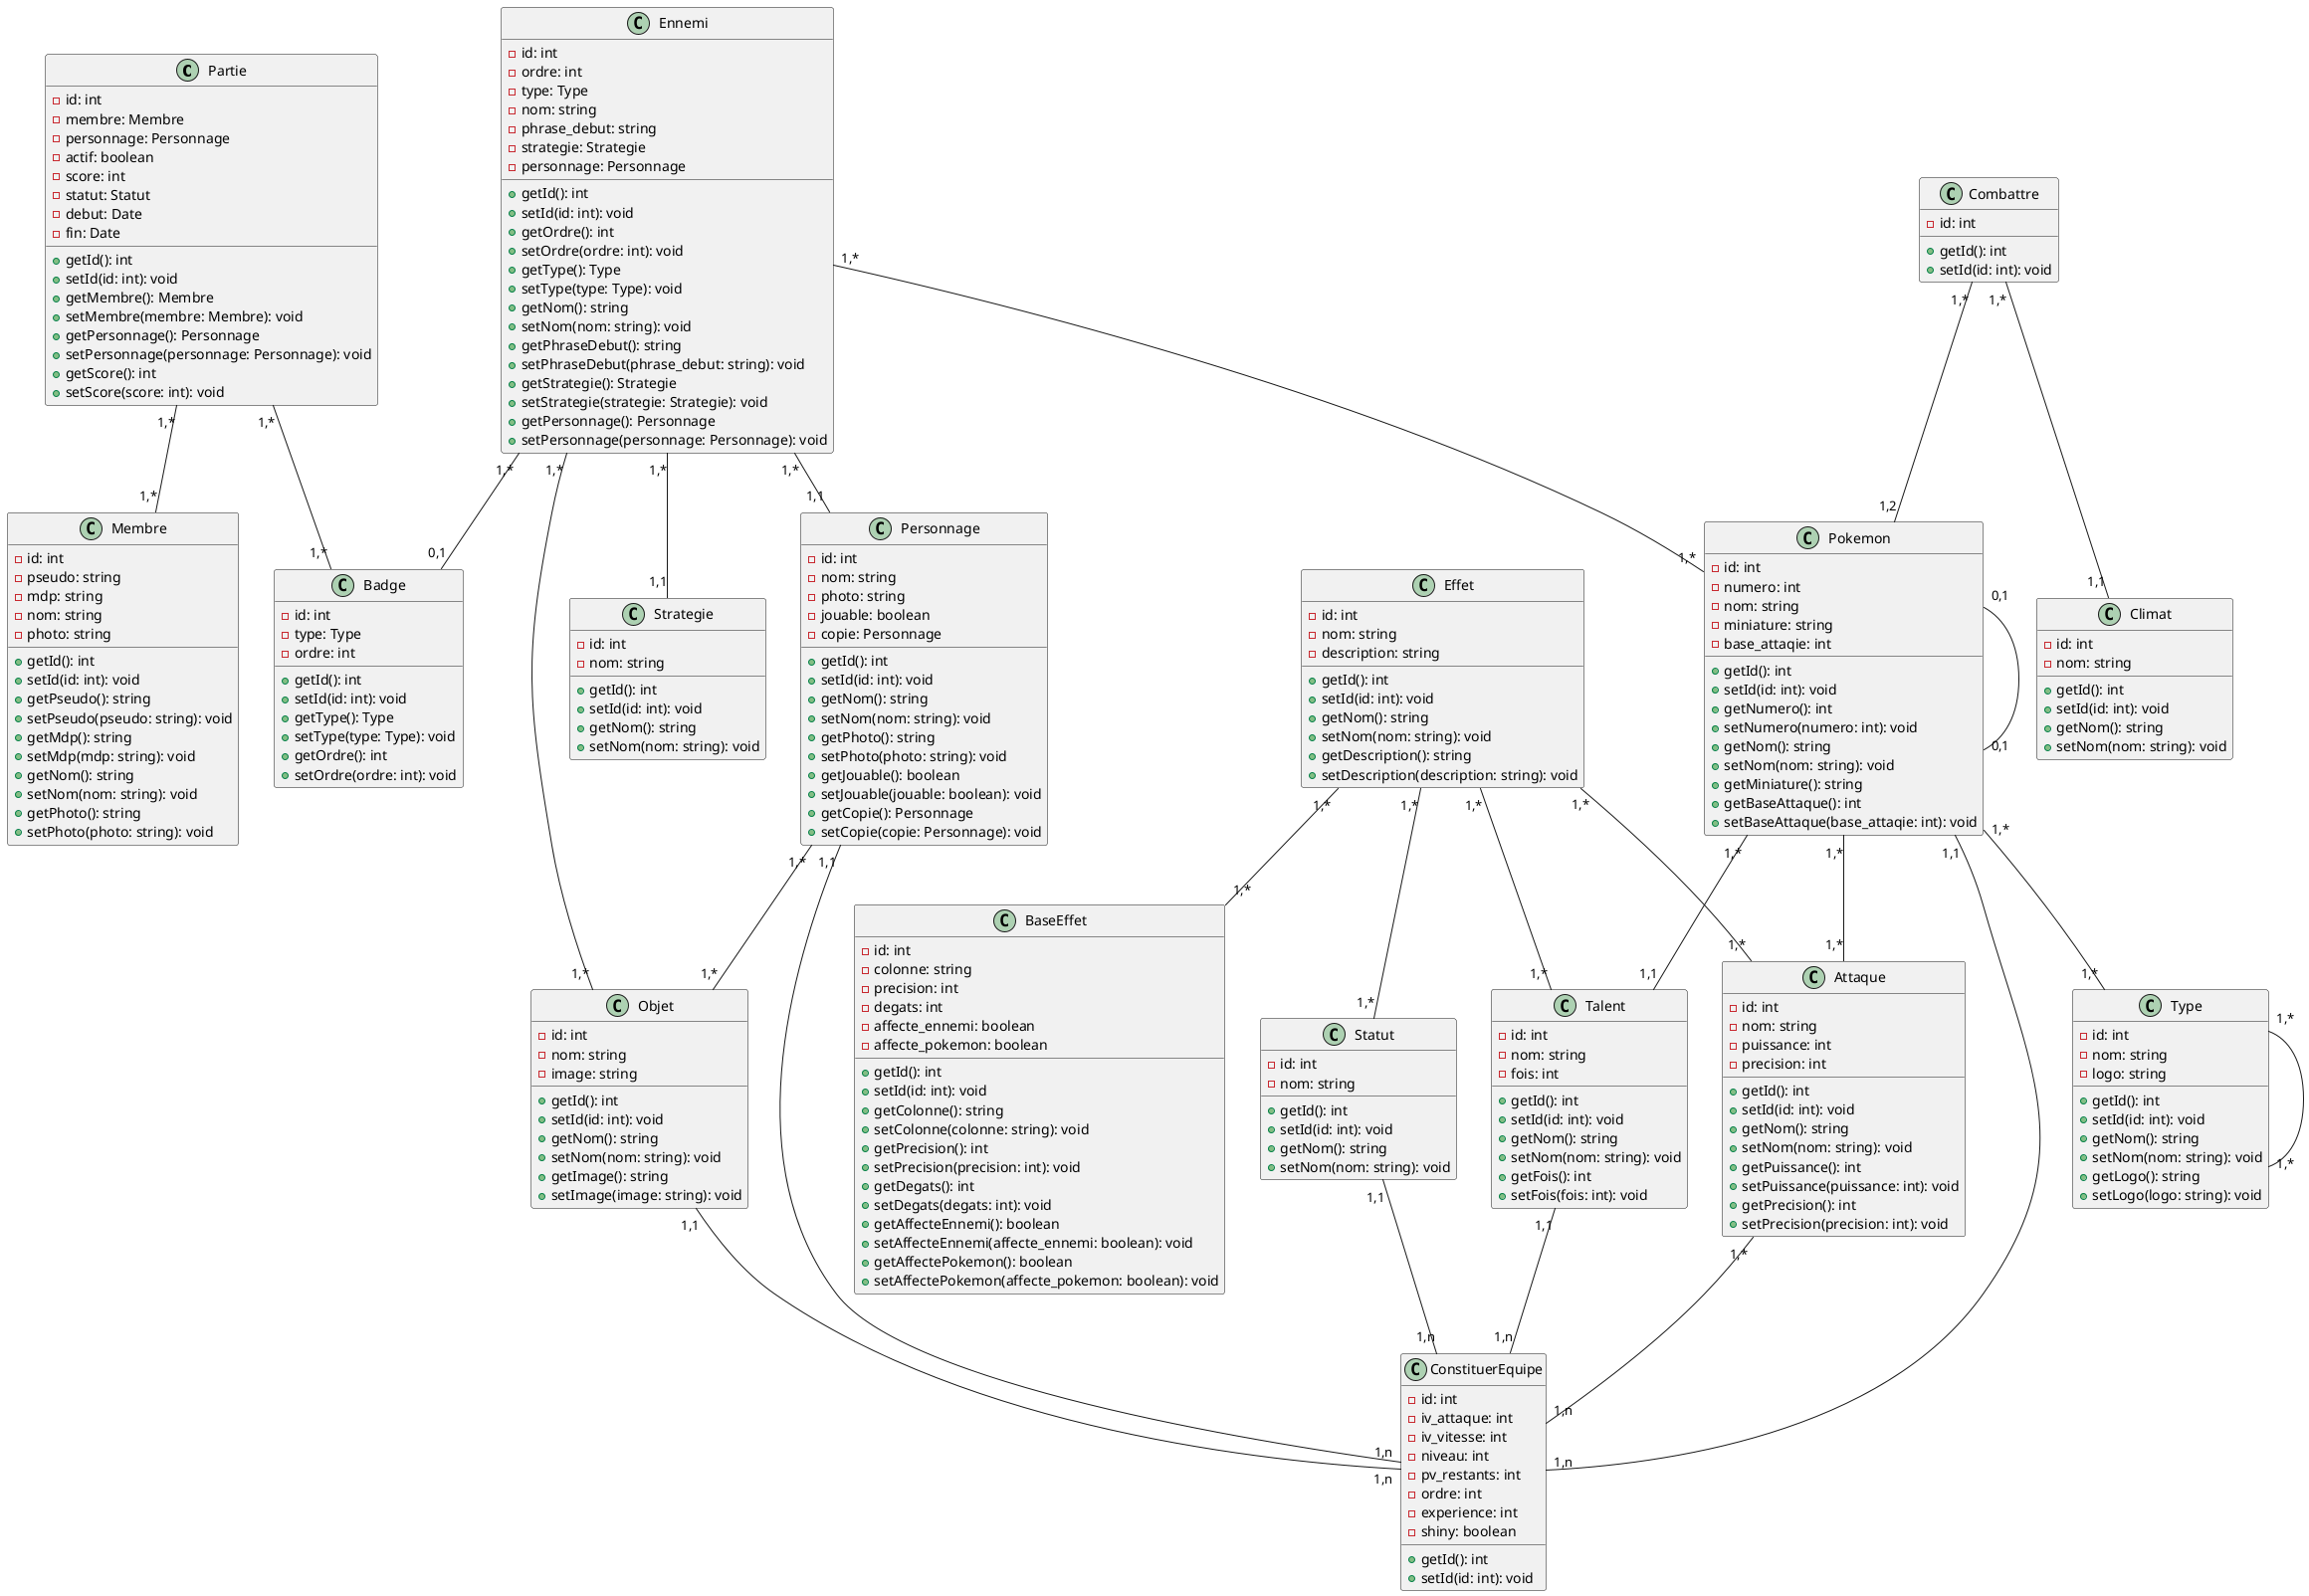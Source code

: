 @startuml

class Partie {
  -id: int
  -membre: Membre
  -personnage: Personnage
  -actif: boolean
  -score: int
  -statut: Statut
  -debut: Date
  -fin: Date
  
  +getId(): int
  +setId(id: int): void
  +getMembre(): Membre
  +setMembre(membre: Membre): void
  +getPersonnage(): Personnage
  +setPersonnage(personnage: Personnage): void
  +getScore(): int
  +setScore(score: int): void
}

class Membre {
  -id: int
  -pseudo: string
  -mdp: string
  -nom: string
  -photo: string
  
  +getId(): int
  +setId(id: int): void
  +getPseudo(): string
  +setPseudo(pseudo: string): void
  +getMdp(): string
  +setMdp(mdp: string): void
  +getNom(): string
  +setNom(nom: string): void
  +getPhoto(): string
  +setPhoto(photo: string): void
}

class Personnage {
  -id: int
  -nom: string
  -photo: string
  -jouable: boolean
  -copie: Personnage
  
  +getId(): int
  +setId(id: int): void
  +getNom(): string
  +setNom(nom: string): void
  +getPhoto(): string
  +setPhoto(photo: string): void
  +getJouable(): boolean
  +setJouable(jouable: boolean): void
  +getCopie(): Personnage
  +setCopie(copie: Personnage): void
}

class Type {
  -id: int
  -nom: string
  -logo: string
  
  +getId(): int
  +setId(id: int): void
  +getNom(): string
  +setNom(nom: string): void
  +getLogo(): string
  +setLogo(logo: string): void
}

class Badge {
  -id: int
  -type: Type
  -ordre: int
  
  +getId(): int
  +setId(id: int): void
  +getType(): Type
  +setType(type: Type): void
  +getOrdre(): int
  +setOrdre(ordre: int): void
}

class Objet {
  -id: int
  -nom: string
  -image: string
  
  +getId(): int
  +setId(id: int): void
  +getNom(): string
  +setNom(nom: string): void
  +getImage(): string
  +setImage(image: string): void
}

class Statut {
  -id: int
  -nom: string
  
  +getId(): int
  +setId(id: int): void
  +getNom(): string
  +setNom(nom: string): void
}

class Pokemon {
  -id: int
  -numero: int
  -nom: string
  -miniature: string
  -base_attaqie: int
  
  +getId(): int
  +setId(id: int): void
  +getNumero(): int
  +setNumero(numero: int): void
  +getNom(): string
  +setNom(nom: string): void
  +getMiniature(): string
  +getBaseAttaque(): int
  +setBaseAttaque(base_attaqie: int): void
}

class Talent {
  -id: int
  -nom: string
  -fois: int
  
  +getId(): int
  +setId(id: int): void
  +getNom(): string
  +setNom(nom: string): void
  +getFois(): int
  +setFois(fois: int): void
}

class Attaque {
  -id: int
  -nom: string
  -puissance: int
  -precision: int
  
  +getId(): int
  +setId(id: int): void
  +getNom(): string
  +setNom(nom: string): void
  +getPuissance(): int
  +setPuissance(puissance: int): void
  +getPrecision(): int
  +setPrecision(precision: int): void
}

class BaseEffet {
  -id: int
  -colonne: string
  -precision: int
  -degats: int
  -affecte_ennemi: boolean
  -affecte_pokemon: boolean
  
  +getId(): int
  +setId(id: int): void
  +getColonne(): string
  +setColonne(colonne: string): void
  +getPrecision(): int
  +setPrecision(precision: int): void
  +getDegats(): int
  +setDegats(degats: int): void
  +getAffecteEnnemi(): boolean
  +setAffecteEnnemi(affecte_ennemi: boolean): void
  +getAffectePokemon(): boolean
  +setAffectePokemon(affecte_pokemon: boolean): void
}

class Effet {
  -id: int
  -nom: string
  -description: string
  
  +getId(): int
  +setId(id: int): void
  +getNom(): string
  +setNom(nom: string): void
  +getDescription(): string
  +setDescription(description: string): void
}

class Strategie {
  -id: int
  -nom: string
  
  +getId(): int
  +setId(id: int): void
  +getNom(): string
  +setNom(nom: string): void
}

class Ennemi {
  -id: int
  -ordre: int
  -type: Type
  -nom: string
  -phrase_debut: string
  -strategie: Strategie
  -personnage: Personnage
  
  +getId(): int
  +setId(id: int): void
  +getOrdre(): int
  +setOrdre(ordre: int): void
  +getType(): Type
  +setType(type: Type): void
  +getNom(): string
  +setNom(nom: string): void
  +getPhraseDebut(): string
  +setPhraseDebut(phrase_debut: string): void
  +getStrategie(): Strategie
  +setStrategie(strategie: Strategie): void
  +getPersonnage(): Personnage
  +setPersonnage(personnage: Personnage): void
}

class Climat {
  -id: int
  -nom: string
  
  +getId(): int
  +setId(id: int): void
  +getNom(): string
  +setNom(nom: string): void
}

class Combattre {
  -id: int
  +getId(): int
  +setId(id: int): void
}

class ConstituerEquipe {
  -id: int
  -iv_attaque: int
  -iv_vitesse: int
  -niveau: int
  -pv_restants: int
  -ordre: int
  -experience: int
  -shiny: boolean
  +getId(): int
  +setId(id: int): void
}

Partie "1,*" -- "1,*" Membre
Partie "1,*" -- "1,*" Badge

Ennemi "1,*" -- "1,*" Pokemon
Ennemi "1,*" -- "1,1" Strategie
Ennemi "1,*" -- "0,1" Badge
Ennemi "1,*" -- "1,*" Objet
Ennemi "1,*" -- "1,1" Personnage 

Effet "1,*" -- "1,*" BaseEffet

Effet "1,*" --	"1,*" Talent
Effet "1,*" -- "1,*" Attaque
Effet "1,*" -- "1,*" Statut

Type "1,*" -- "1,*" Type

Pokemon "1,*" -- "1,*" Type
Pokemon "1,*" -- "1,*" Attaque
Pokemon "0,1" -- "0,1" Pokemon

Pokemon "1,*" -- "1,1" Talent
Personnage "1,*" -- "1,*" Objet

Combattre "1,*" -- "1,2" Pokemon
Combattre "1,*" -- "1,1" Climat

Personnage "1,1" -- "1,n" ConstituerEquipe 
Objet "1,1" -- "1,n" ConstituerEquipe 
Pokemon "1,1" -- "1,n" ConstituerEquipe 
Talent "1,1" -- "1,n" ConstituerEquipe 
Statut "1,1" -- "1,n" ConstituerEquipe 
Attaque "1,*" -- "1,n" ConstituerEquipe
@endumld
